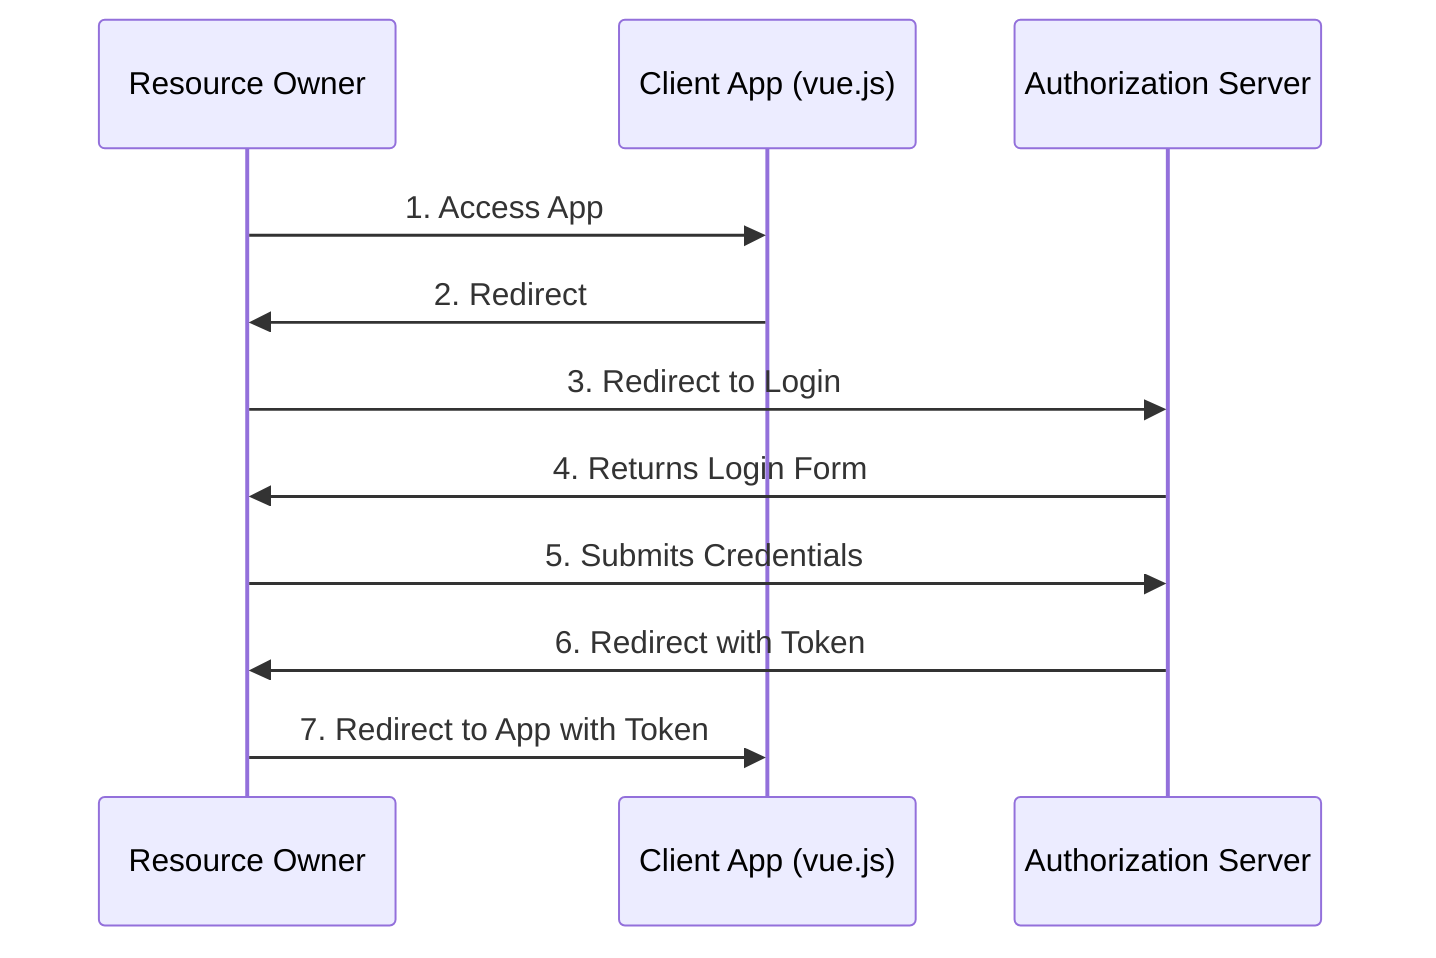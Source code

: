sequenceDiagram
    participant RO as Resource Owner
    participant CA as Client App (vue.js)
    participant AS as Authorization Server
    RO->>CA: 1. Access App
    CA->>RO: 2. Redirect
    RO->>AS: 3. Redirect to Login
    AS->>RO: 4. Returns Login Form
    RO->>AS: 5. Submits Credentials
    AS->>RO: 6. Redirect with Token
    RO->>CA: 7. Redirect to App with Token